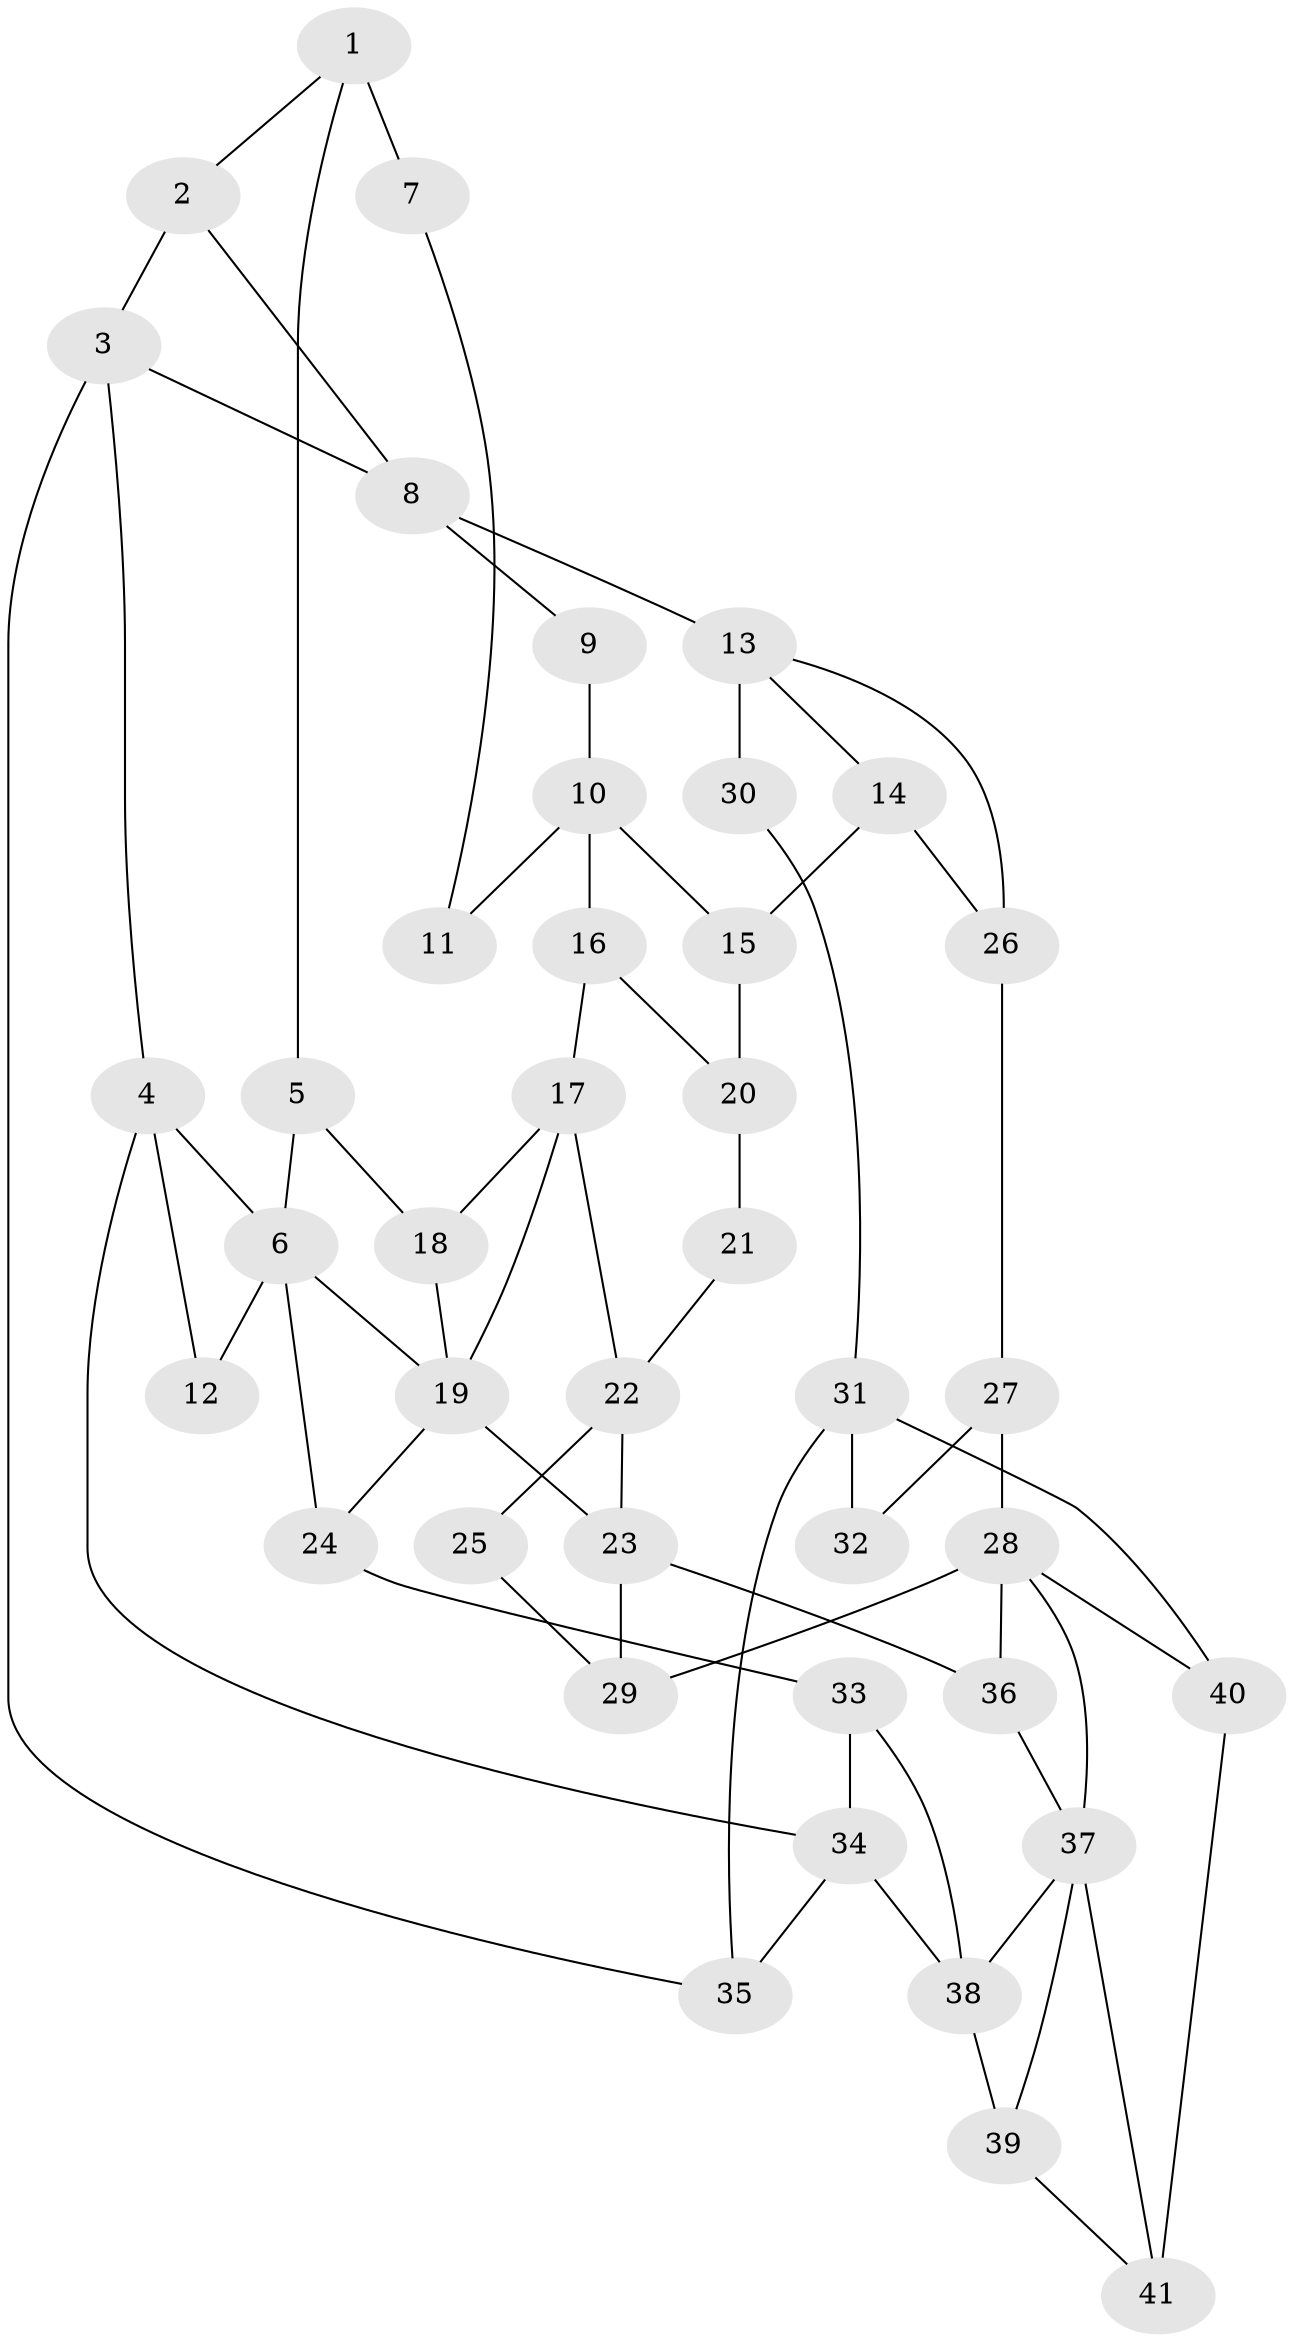 // original degree distribution, {3: 0.024390243902439025, 4: 0.25609756097560976, 6: 0.23170731707317074, 5: 0.4878048780487805}
// Generated by graph-tools (version 1.1) at 2025/38/03/09/25 02:38:53]
// undirected, 41 vertices, 67 edges
graph export_dot {
graph [start="1"]
  node [color=gray90,style=filled];
  1;
  2;
  3;
  4;
  5;
  6;
  7;
  8;
  9;
  10;
  11;
  12;
  13;
  14;
  15;
  16;
  17;
  18;
  19;
  20;
  21;
  22;
  23;
  24;
  25;
  26;
  27;
  28;
  29;
  30;
  31;
  32;
  33;
  34;
  35;
  36;
  37;
  38;
  39;
  40;
  41;
  1 -- 2 [weight=1.0];
  1 -- 5 [weight=1.0];
  1 -- 7 [weight=2.0];
  2 -- 3 [weight=1.0];
  2 -- 8 [weight=1.0];
  3 -- 4 [weight=1.0];
  3 -- 8 [weight=1.0];
  3 -- 35 [weight=1.0];
  4 -- 6 [weight=1.0];
  4 -- 12 [weight=2.0];
  4 -- 34 [weight=1.0];
  5 -- 6 [weight=1.0];
  5 -- 18 [weight=1.0];
  6 -- 12 [weight=1.0];
  6 -- 19 [weight=1.0];
  6 -- 24 [weight=1.0];
  7 -- 11 [weight=1.0];
  8 -- 9 [weight=1.0];
  8 -- 13 [weight=2.0];
  9 -- 10 [weight=2.0];
  10 -- 11 [weight=2.0];
  10 -- 15 [weight=1.0];
  10 -- 16 [weight=1.0];
  13 -- 14 [weight=1.0];
  13 -- 26 [weight=1.0];
  13 -- 30 [weight=2.0];
  14 -- 15 [weight=1.0];
  14 -- 26 [weight=2.0];
  15 -- 20 [weight=1.0];
  16 -- 17 [weight=1.0];
  16 -- 20 [weight=1.0];
  17 -- 18 [weight=1.0];
  17 -- 19 [weight=1.0];
  17 -- 22 [weight=1.0];
  18 -- 19 [weight=1.0];
  19 -- 23 [weight=2.0];
  19 -- 24 [weight=1.0];
  20 -- 21 [weight=1.0];
  21 -- 22 [weight=2.0];
  22 -- 23 [weight=1.0];
  22 -- 25 [weight=2.0];
  23 -- 29 [weight=1.0];
  23 -- 36 [weight=1.0];
  24 -- 33 [weight=1.0];
  25 -- 29 [weight=1.0];
  26 -- 27 [weight=2.0];
  27 -- 28 [weight=2.0];
  27 -- 32 [weight=2.0];
  28 -- 29 [weight=1.0];
  28 -- 36 [weight=1.0];
  28 -- 37 [weight=1.0];
  28 -- 40 [weight=1.0];
  30 -- 31 [weight=2.0];
  31 -- 32 [weight=1.0];
  31 -- 35 [weight=2.0];
  31 -- 40 [weight=1.0];
  33 -- 34 [weight=1.0];
  33 -- 38 [weight=1.0];
  34 -- 35 [weight=1.0];
  34 -- 38 [weight=1.0];
  36 -- 37 [weight=1.0];
  37 -- 38 [weight=1.0];
  37 -- 39 [weight=2.0];
  37 -- 41 [weight=1.0];
  38 -- 39 [weight=3.0];
  39 -- 41 [weight=1.0];
  40 -- 41 [weight=1.0];
}
